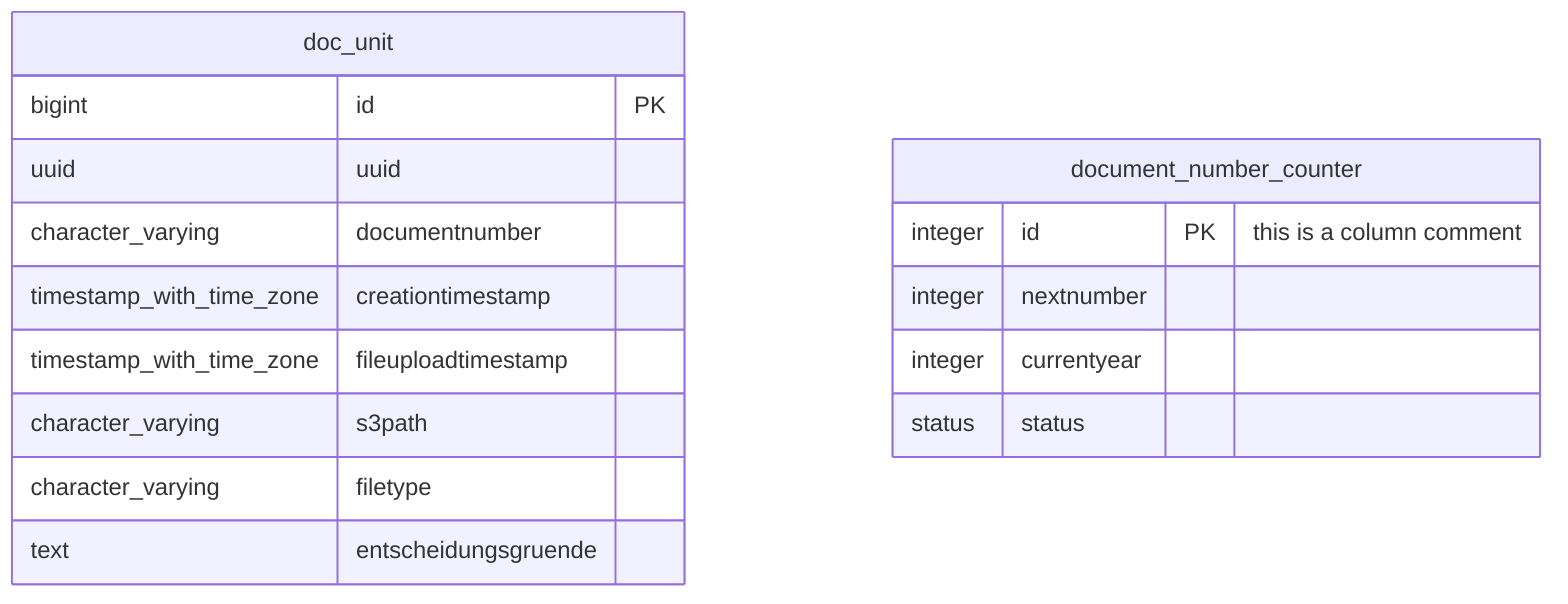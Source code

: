 erDiagram
    doc_unit {
        bigint id PK
        uuid uuid 
        character_varying documentnumber 
        timestamp_with_time_zone creationtimestamp 
        timestamp_with_time_zone fileuploadtimestamp 
        character_varying s3path 
        character_varying filetype 
        text entscheidungsgruende 
    }

    document_number_counter {
        integer id PK"this is a column comment"
        integer nextnumber 
        integer currentyear 
        status status 
    }